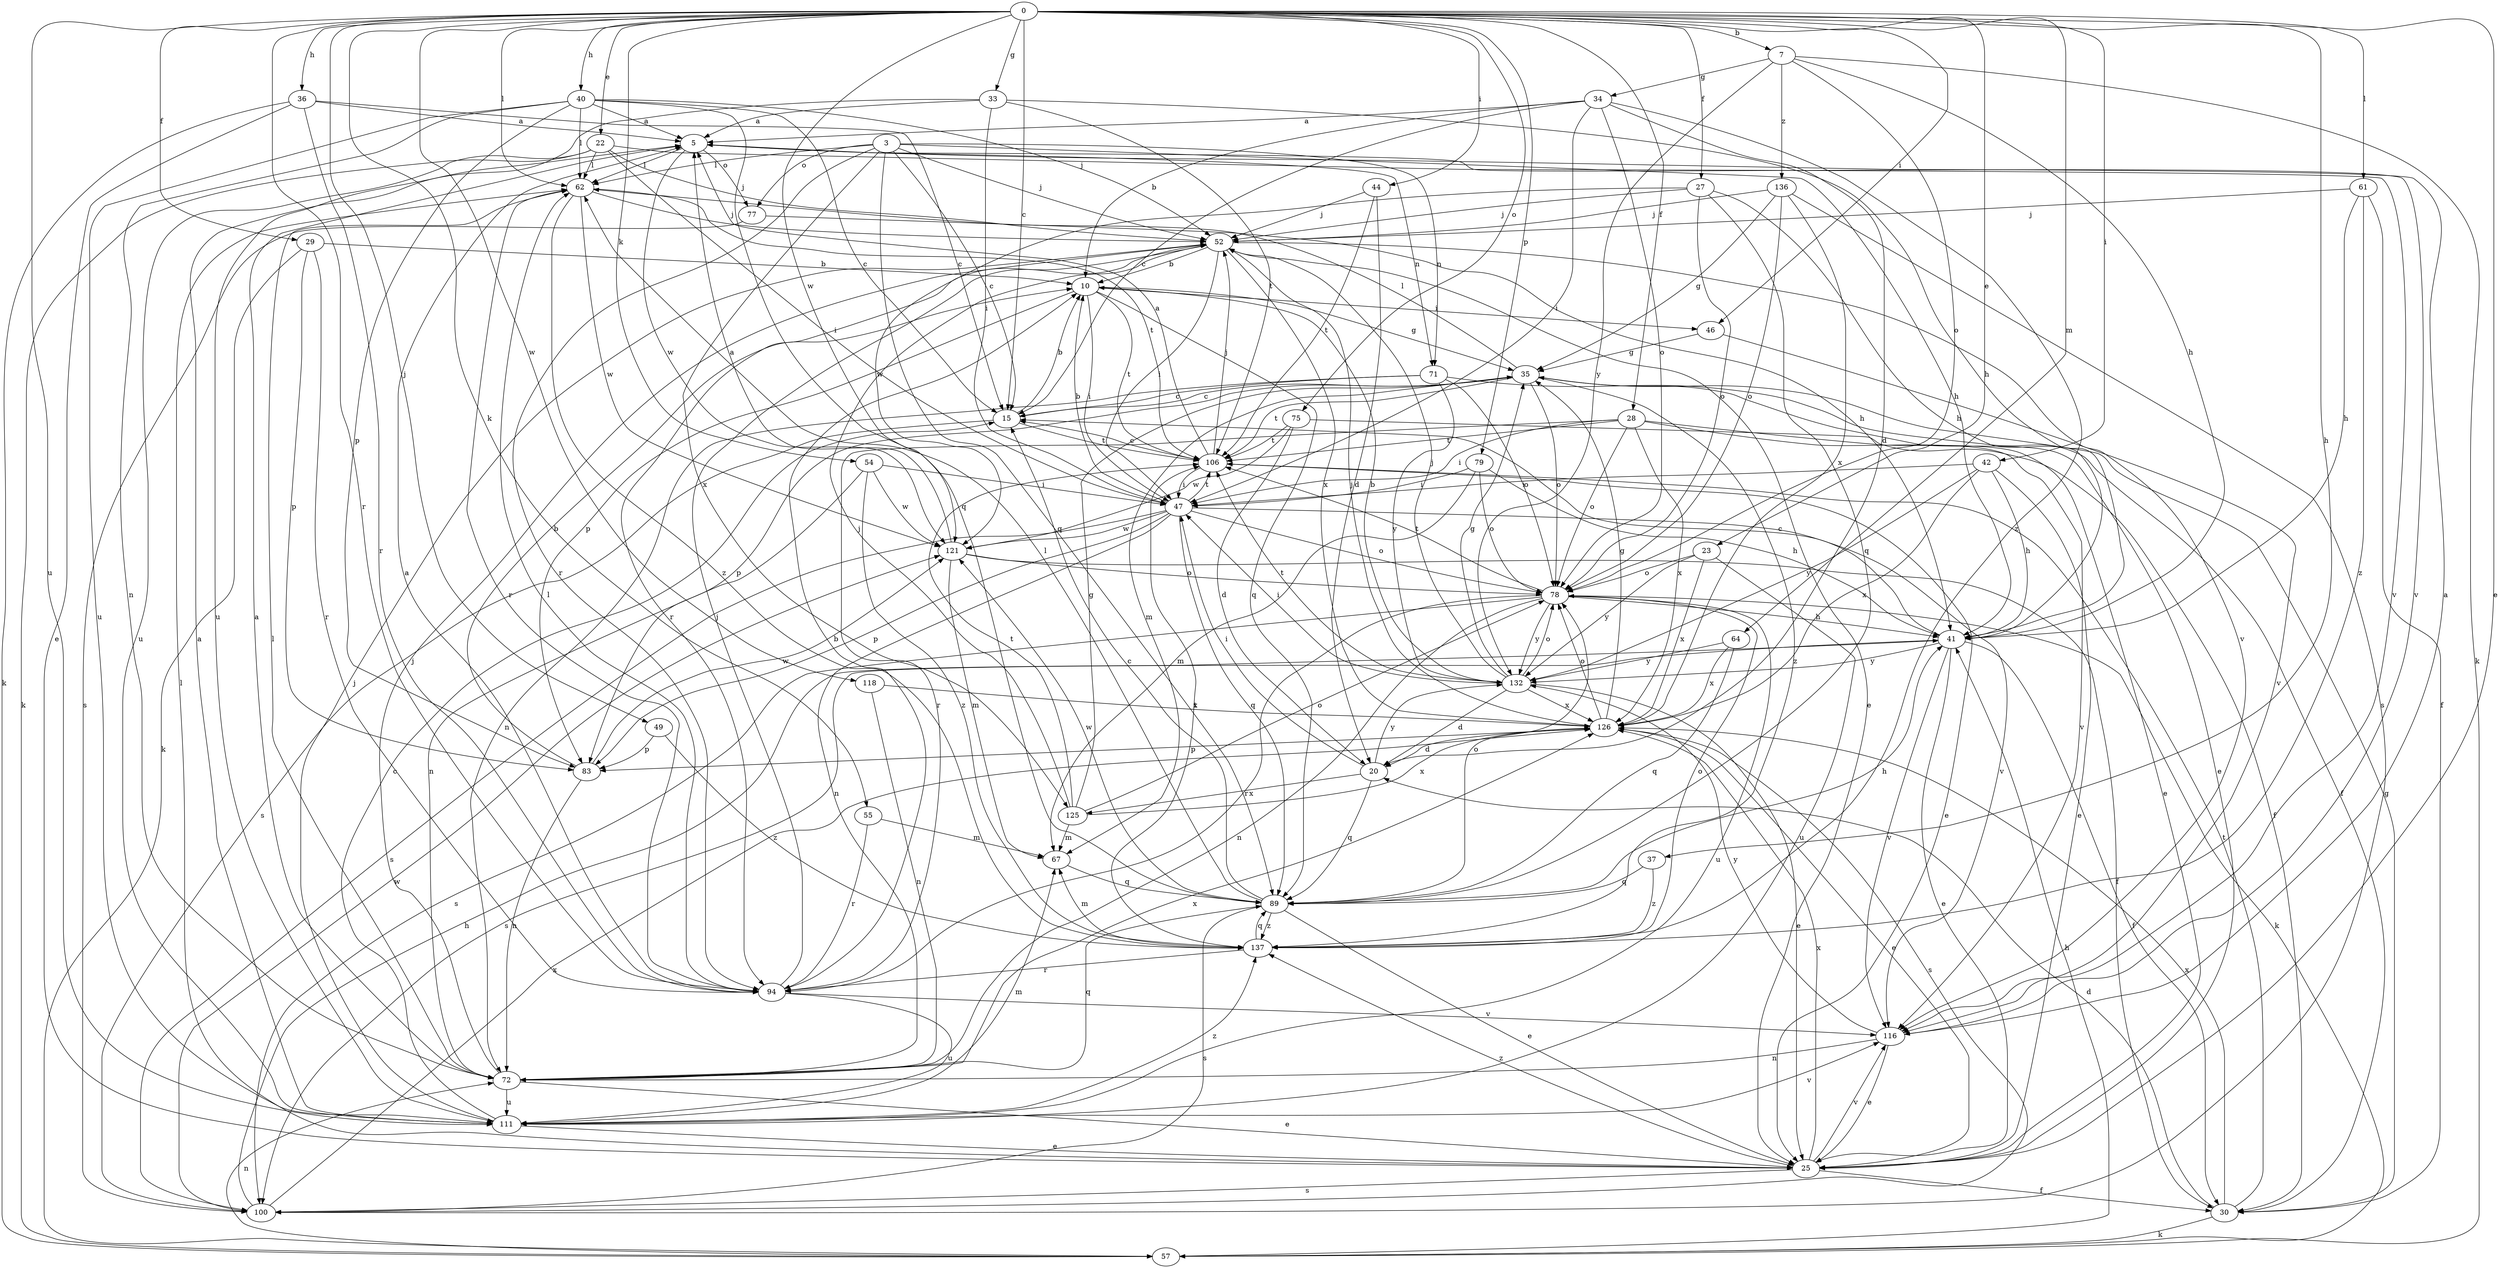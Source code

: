strict digraph  {
0;
3;
5;
7;
10;
15;
20;
22;
23;
25;
27;
28;
29;
30;
33;
34;
35;
36;
37;
40;
41;
42;
44;
46;
47;
49;
52;
54;
55;
57;
61;
62;
64;
67;
71;
72;
75;
77;
78;
79;
83;
89;
94;
100;
106;
111;
116;
118;
121;
125;
126;
132;
136;
137;
0 -> 7  [label=b];
0 -> 15  [label=c];
0 -> 22  [label=e];
0 -> 23  [label=e];
0 -> 25  [label=e];
0 -> 27  [label=f];
0 -> 28  [label=f];
0 -> 29  [label=f];
0 -> 33  [label=g];
0 -> 36  [label=h];
0 -> 37  [label=h];
0 -> 40  [label=h];
0 -> 42  [label=i];
0 -> 44  [label=i];
0 -> 46  [label=i];
0 -> 49  [label=j];
0 -> 54  [label=k];
0 -> 55  [label=k];
0 -> 61  [label=l];
0 -> 62  [label=l];
0 -> 64  [label=m];
0 -> 75  [label=o];
0 -> 79  [label=p];
0 -> 94  [label=r];
0 -> 111  [label=u];
0 -> 118  [label=w];
0 -> 121  [label=w];
3 -> 15  [label=c];
3 -> 41  [label=h];
3 -> 52  [label=j];
3 -> 62  [label=l];
3 -> 71  [label=n];
3 -> 77  [label=o];
3 -> 89  [label=q];
3 -> 94  [label=r];
3 -> 125  [label=x];
5 -> 62  [label=l];
5 -> 71  [label=n];
5 -> 77  [label=o];
5 -> 116  [label=v];
5 -> 121  [label=w];
7 -> 34  [label=g];
7 -> 41  [label=h];
7 -> 57  [label=k];
7 -> 78  [label=o];
7 -> 132  [label=y];
7 -> 136  [label=z];
10 -> 35  [label=g];
10 -> 46  [label=i];
10 -> 47  [label=i];
10 -> 83  [label=p];
10 -> 89  [label=q];
10 -> 106  [label=t];
15 -> 10  [label=b];
15 -> 100  [label=s];
15 -> 106  [label=t];
20 -> 47  [label=i];
20 -> 89  [label=q];
20 -> 125  [label=x];
20 -> 132  [label=y];
22 -> 47  [label=i];
22 -> 52  [label=j];
22 -> 57  [label=k];
22 -> 62  [label=l];
22 -> 111  [label=u];
22 -> 116  [label=v];
23 -> 78  [label=o];
23 -> 111  [label=u];
23 -> 126  [label=x];
23 -> 132  [label=y];
25 -> 30  [label=f];
25 -> 62  [label=l];
25 -> 100  [label=s];
25 -> 116  [label=v];
25 -> 126  [label=x];
25 -> 137  [label=z];
27 -> 41  [label=h];
27 -> 52  [label=j];
27 -> 78  [label=o];
27 -> 89  [label=q];
27 -> 121  [label=w];
28 -> 25  [label=e];
28 -> 47  [label=i];
28 -> 78  [label=o];
28 -> 94  [label=r];
28 -> 106  [label=t];
28 -> 116  [label=v];
28 -> 126  [label=x];
29 -> 10  [label=b];
29 -> 57  [label=k];
29 -> 83  [label=p];
29 -> 94  [label=r];
30 -> 20  [label=d];
30 -> 35  [label=g];
30 -> 57  [label=k];
30 -> 106  [label=t];
30 -> 126  [label=x];
33 -> 5  [label=a];
33 -> 41  [label=h];
33 -> 47  [label=i];
33 -> 106  [label=t];
33 -> 111  [label=u];
34 -> 5  [label=a];
34 -> 10  [label=b];
34 -> 15  [label=c];
34 -> 20  [label=d];
34 -> 47  [label=i];
34 -> 78  [label=o];
34 -> 137  [label=z];
35 -> 15  [label=c];
35 -> 25  [label=e];
35 -> 62  [label=l];
35 -> 67  [label=m];
35 -> 78  [label=o];
35 -> 83  [label=p];
35 -> 106  [label=t];
35 -> 137  [label=z];
36 -> 5  [label=a];
36 -> 15  [label=c];
36 -> 25  [label=e];
36 -> 57  [label=k];
36 -> 94  [label=r];
37 -> 89  [label=q];
37 -> 137  [label=z];
40 -> 5  [label=a];
40 -> 15  [label=c];
40 -> 52  [label=j];
40 -> 62  [label=l];
40 -> 72  [label=n];
40 -> 83  [label=p];
40 -> 89  [label=q];
40 -> 111  [label=u];
41 -> 15  [label=c];
41 -> 25  [label=e];
41 -> 30  [label=f];
41 -> 100  [label=s];
41 -> 116  [label=v];
41 -> 132  [label=y];
42 -> 25  [label=e];
42 -> 41  [label=h];
42 -> 47  [label=i];
42 -> 126  [label=x];
42 -> 132  [label=y];
44 -> 20  [label=d];
44 -> 52  [label=j];
44 -> 106  [label=t];
46 -> 35  [label=g];
46 -> 116  [label=v];
47 -> 10  [label=b];
47 -> 72  [label=n];
47 -> 78  [label=o];
47 -> 83  [label=p];
47 -> 89  [label=q];
47 -> 100  [label=s];
47 -> 106  [label=t];
47 -> 116  [label=v];
47 -> 121  [label=w];
49 -> 83  [label=p];
49 -> 137  [label=z];
52 -> 10  [label=b];
52 -> 25  [label=e];
52 -> 47  [label=i];
52 -> 94  [label=r];
52 -> 116  [label=v];
52 -> 126  [label=x];
54 -> 47  [label=i];
54 -> 72  [label=n];
54 -> 121  [label=w];
54 -> 137  [label=z];
55 -> 67  [label=m];
55 -> 94  [label=r];
57 -> 41  [label=h];
57 -> 72  [label=n];
61 -> 30  [label=f];
61 -> 41  [label=h];
61 -> 52  [label=j];
61 -> 137  [label=z];
62 -> 52  [label=j];
62 -> 94  [label=r];
62 -> 106  [label=t];
62 -> 121  [label=w];
62 -> 137  [label=z];
64 -> 89  [label=q];
64 -> 126  [label=x];
64 -> 132  [label=y];
67 -> 89  [label=q];
71 -> 15  [label=c];
71 -> 30  [label=f];
71 -> 72  [label=n];
71 -> 78  [label=o];
71 -> 132  [label=y];
72 -> 5  [label=a];
72 -> 25  [label=e];
72 -> 52  [label=j];
72 -> 62  [label=l];
72 -> 89  [label=q];
72 -> 111  [label=u];
72 -> 126  [label=x];
75 -> 20  [label=d];
75 -> 30  [label=f];
75 -> 106  [label=t];
75 -> 121  [label=w];
77 -> 41  [label=h];
77 -> 100  [label=s];
78 -> 41  [label=h];
78 -> 57  [label=k];
78 -> 72  [label=n];
78 -> 94  [label=r];
78 -> 100  [label=s];
78 -> 106  [label=t];
78 -> 111  [label=u];
78 -> 132  [label=y];
79 -> 41  [label=h];
79 -> 47  [label=i];
79 -> 67  [label=m];
79 -> 78  [label=o];
83 -> 10  [label=b];
83 -> 72  [label=n];
83 -> 121  [label=w];
89 -> 15  [label=c];
89 -> 25  [label=e];
89 -> 41  [label=h];
89 -> 62  [label=l];
89 -> 78  [label=o];
89 -> 100  [label=s];
89 -> 121  [label=w];
89 -> 137  [label=z];
94 -> 5  [label=a];
94 -> 10  [label=b];
94 -> 52  [label=j];
94 -> 62  [label=l];
94 -> 111  [label=u];
94 -> 116  [label=v];
100 -> 41  [label=h];
100 -> 121  [label=w];
100 -> 126  [label=x];
106 -> 5  [label=a];
106 -> 15  [label=c];
106 -> 25  [label=e];
106 -> 47  [label=i];
106 -> 52  [label=j];
111 -> 5  [label=a];
111 -> 15  [label=c];
111 -> 25  [label=e];
111 -> 52  [label=j];
111 -> 67  [label=m];
111 -> 116  [label=v];
111 -> 137  [label=z];
116 -> 5  [label=a];
116 -> 25  [label=e];
116 -> 72  [label=n];
116 -> 132  [label=y];
118 -> 72  [label=n];
118 -> 126  [label=x];
121 -> 5  [label=a];
121 -> 30  [label=f];
121 -> 67  [label=m];
121 -> 78  [label=o];
125 -> 35  [label=g];
125 -> 52  [label=j];
125 -> 67  [label=m];
125 -> 78  [label=o];
125 -> 106  [label=t];
125 -> 126  [label=x];
126 -> 20  [label=d];
126 -> 25  [label=e];
126 -> 35  [label=g];
126 -> 52  [label=j];
126 -> 78  [label=o];
126 -> 83  [label=p];
126 -> 100  [label=s];
132 -> 10  [label=b];
132 -> 20  [label=d];
132 -> 25  [label=e];
132 -> 35  [label=g];
132 -> 47  [label=i];
132 -> 52  [label=j];
132 -> 78  [label=o];
132 -> 106  [label=t];
132 -> 126  [label=x];
136 -> 35  [label=g];
136 -> 52  [label=j];
136 -> 78  [label=o];
136 -> 100  [label=s];
136 -> 126  [label=x];
137 -> 67  [label=m];
137 -> 78  [label=o];
137 -> 89  [label=q];
137 -> 94  [label=r];
137 -> 106  [label=t];
}
